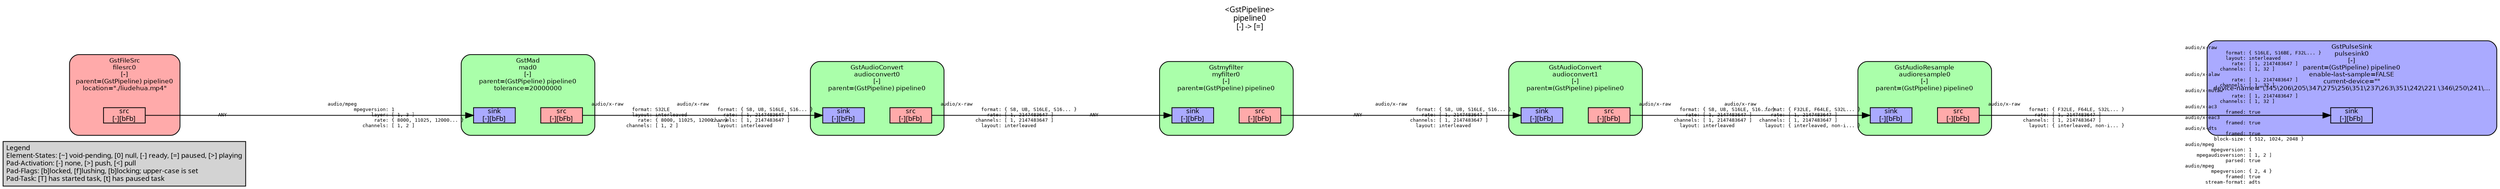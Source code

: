digraph pipeline {
  rankdir=LR;
  fontname="sans";
  fontsize="10";
  labelloc=t;
  nodesep=.1;
  ranksep=.2;
  label="<GstPipeline>\npipeline0\n[-] -> [=]";
  node [style="filled,rounded", shape=box, fontsize="9", fontname="sans", margin="0.0,0.0"];
  edge [labelfontsize="6", fontsize="9", fontname="monospace"];
  
  legend [
    pos="0,0!",
    margin="0.05,0.05",
    style="filled",
    label="Legend\lElement-States: [~] void-pending, [0] null, [-] ready, [=] paused, [>] playing\lPad-Activation: [-] none, [>] push, [<] pull\lPad-Flags: [b]locked, [f]lushing, [b]locking; upper-case is set\lPad-Task: [T] has started task, [t] has paused task\l",
  ];
  subgraph cluster_pulsesink0_0x8d3a80 {
    fontname="Bitstream Vera Sans";
    fontsize="8";
    style="filled,rounded";
    color=black;
    label="GstPulseSink\npulsesink0\n[-]\nparent=(GstPipeline) pipeline0\nenable-last-sample=FALSE\ncurrent-device=\"\"\ndevice-name=\"\\345\\206\\205\\347\\275\\256\\351\\237\\263\\351\\242\\221 \\346\\250\\241\\…";
    subgraph cluster_pulsesink0_0x8d3a80_sink {
      label="";
      style="invis";
      pulsesink0_0x8d3a80_sink_0x8b38f0 [color=black, fillcolor="#aaaaff", label="sink\n[-][bFb]", height="0.2", style="filled,solid"];
    }

    fillcolor="#aaaaff";
  }

  subgraph cluster_audioresample0_0x8c62d0 {
    fontname="Bitstream Vera Sans";
    fontsize="8";
    style="filled,rounded";
    color=black;
    label="GstAudioResample\naudioresample0\n[-]\nparent=(GstPipeline) pipeline0";
    subgraph cluster_audioresample0_0x8c62d0_sink {
      label="";
      style="invis";
      audioresample0_0x8c62d0_sink_0x8b3470 [color=black, fillcolor="#aaaaff", label="sink\n[-][bFb]", height="0.2", style="filled,solid"];
    }

    subgraph cluster_audioresample0_0x8c62d0_src {
      label="";
      style="invis";
      audioresample0_0x8c62d0_src_0x8b36b0 [color=black, fillcolor="#ffaaaa", label="src\n[-][bFb]", height="0.2", style="filled,solid"];
    }

    audioresample0_0x8c62d0_sink_0x8b3470 -> audioresample0_0x8c62d0_src_0x8b36b0 [style="invis"];
    fillcolor="#aaffaa";
  }

  audioresample0_0x8c62d0_src_0x8b36b0 -> pulsesink0_0x8d3a80_sink_0x8b38f0 [labeldistance="10", labelangle="0", label="                                                  ", taillabel="audio/x-raw\l              format: { F32LE, F64LE, S32L... }\l                rate: [ 1, 2147483647 ]\l            channels: [ 1, 2147483647 ]\l              layout: { interleaved, non-i... }\l", headlabel="audio/x-raw\l              format: { S16LE, S16BE, F32L... }\l              layout: interleaved\l                rate: [ 1, 2147483647 ]\l            channels: [ 1, 32 ]\laudio/x-alaw\l                rate: [ 1, 2147483647 ]\l            channels: [ 1, 32 ]\laudio/x-mulaw\l                rate: [ 1, 2147483647 ]\l            channels: [ 1, 32 ]\laudio/x-ac3\l              framed: true\laudio/x-eac3\l              framed: true\laudio/x-dts\l              framed: true\l          block-size: { 512, 1024, 2048 }\laudio/mpeg\l         mpegversion: 1\l    mpegaudioversion: [ 1, 2 ]\l              parsed: true\laudio/mpeg\l         mpegversion: { 2, 4 }\l              framed: true\l       stream-format: adts\l"]
  subgraph cluster_audioconvert1_0x8c28d0 {
    fontname="Bitstream Vera Sans";
    fontsize="8";
    style="filled,rounded";
    color=black;
    label="GstAudioConvert\naudioconvert1\n[-]\nparent=(GstPipeline) pipeline0";
    subgraph cluster_audioconvert1_0x8c28d0_sink {
      label="";
      style="invis";
      audioconvert1_0x8c28d0_sink_0x8b2ff0 [color=black, fillcolor="#aaaaff", label="sink\n[-][bFb]", height="0.2", style="filled,solid"];
    }

    subgraph cluster_audioconvert1_0x8c28d0_src {
      label="";
      style="invis";
      audioconvert1_0x8c28d0_src_0x8b3230 [color=black, fillcolor="#ffaaaa", label="src\n[-][bFb]", height="0.2", style="filled,solid"];
    }

    audioconvert1_0x8c28d0_sink_0x8b2ff0 -> audioconvert1_0x8c28d0_src_0x8b3230 [style="invis"];
    fillcolor="#aaffaa";
  }

  audioconvert1_0x8c28d0_src_0x8b3230 -> audioresample0_0x8c62d0_sink_0x8b3470 [labeldistance="10", labelangle="0", label="                                                  ", taillabel="audio/x-raw\l              format: { S8, U8, S16LE, S16... }\l                rate: [ 1, 2147483647 ]\l            channels: [ 1, 2147483647 ]\l              layout: interleaved\l", headlabel="audio/x-raw\l              format: { F32LE, F64LE, S32L... }\l                rate: [ 1, 2147483647 ]\l            channels: [ 1, 2147483647 ]\l              layout: { interleaved, non-i... }\l"]
  subgraph cluster_myfilter0_0x8c1000 {
    fontname="Bitstream Vera Sans";
    fontsize="8";
    style="filled,rounded";
    color=black;
    label="Gstmyfilter\nmyfilter0\n[-]\nparent=(GstPipeline) pipeline0";
    subgraph cluster_myfilter0_0x8c1000_sink {
      label="";
      style="invis";
      myfilter0_0x8c1000_sink_0x8b2b70 [color=black, fillcolor="#aaaaff", label="sink\n[-][bFb]", height="0.2", style="filled,solid"];
    }

    subgraph cluster_myfilter0_0x8c1000_src {
      label="";
      style="invis";
      myfilter0_0x8c1000_src_0x8b2db0 [color=black, fillcolor="#ffaaaa", label="src\n[-][bFb]", height="0.2", style="filled,solid"];
    }

    myfilter0_0x8c1000_sink_0x8b2b70 -> myfilter0_0x8c1000_src_0x8b2db0 [style="invis"];
    fillcolor="#aaffaa";
  }

  myfilter0_0x8c1000_src_0x8b2db0 -> audioconvert1_0x8c28d0_sink_0x8b2ff0 [labeldistance="10", labelangle="0", label="                                                  ", taillabel="ANY", headlabel="audio/x-raw\l              format: { S8, U8, S16LE, S16... }\l                rate: [ 1, 2147483647 ]\l            channels: [ 1, 2147483647 ]\l              layout: interleaved\l"]
  subgraph cluster_audioconvert0_0x8bed50 {
    fontname="Bitstream Vera Sans";
    fontsize="8";
    style="filled,rounded";
    color=black;
    label="GstAudioConvert\naudioconvert0\n[-]\nparent=(GstPipeline) pipeline0";
    subgraph cluster_audioconvert0_0x8bed50_sink {
      label="";
      style="invis";
      audioconvert0_0x8bed50_sink_0x8b26f0 [color=black, fillcolor="#aaaaff", label="sink\n[-][bFb]", height="0.2", style="filled,solid"];
    }

    subgraph cluster_audioconvert0_0x8bed50_src {
      label="";
      style="invis";
      audioconvert0_0x8bed50_src_0x8b2930 [color=black, fillcolor="#ffaaaa", label="src\n[-][bFb]", height="0.2", style="filled,solid"];
    }

    audioconvert0_0x8bed50_sink_0x8b26f0 -> audioconvert0_0x8bed50_src_0x8b2930 [style="invis"];
    fillcolor="#aaffaa";
  }

  audioconvert0_0x8bed50_src_0x8b2930 -> myfilter0_0x8c1000_sink_0x8b2b70 [labeldistance="10", labelangle="0", label="                                                  ", taillabel="audio/x-raw\l              format: { S8, U8, S16LE, S16... }\l                rate: [ 1, 2147483647 ]\l            channels: [ 1, 2147483647 ]\l              layout: interleaved\l", headlabel="ANY"]
  subgraph cluster_mad0_0x8b42c0 {
    fontname="Bitstream Vera Sans";
    fontsize="8";
    style="filled,rounded";
    color=black;
    label="GstMad\nmad0\n[-]\nparent=(GstPipeline) pipeline0\ntolerance=20000000";
    subgraph cluster_mad0_0x8b42c0_sink {
      label="";
      style="invis";
      mad0_0x8b42c0_sink_0x8b2270 [color=black, fillcolor="#aaaaff", label="sink\n[-][bFb]", height="0.2", style="filled,solid"];
    }

    subgraph cluster_mad0_0x8b42c0_src {
      label="";
      style="invis";
      mad0_0x8b42c0_src_0x8b24b0 [color=black, fillcolor="#ffaaaa", label="src\n[-][bFb]", height="0.2", style="filled,solid"];
    }

    mad0_0x8b42c0_sink_0x8b2270 -> mad0_0x8b42c0_src_0x8b24b0 [style="invis"];
    fillcolor="#aaffaa";
  }

  mad0_0x8b42c0_src_0x8b24b0 -> audioconvert0_0x8bed50_sink_0x8b26f0 [labeldistance="10", labelangle="0", label="                                                  ", taillabel="audio/x-raw\l              format: S32LE\l              layout: interleaved\l                rate: { 8000, 11025, 12000... }\l            channels: [ 1, 2 ]\l", headlabel="audio/x-raw\l              format: { S8, U8, S16LE, S16... }\l                rate: [ 1, 2147483647 ]\l            channels: [ 1, 2147483647 ]\l              layout: interleaved\l"]
  subgraph cluster_filesrc0_0x7a8110 {
    fontname="Bitstream Vera Sans";
    fontsize="8";
    style="filled,rounded";
    color=black;
    label="GstFileSrc\nfilesrc0\n[-]\nparent=(GstPipeline) pipeline0\nlocation=\"./liudehua.mp4\"";
    subgraph cluster_filesrc0_0x7a8110_src {
      label="";
      style="invis";
      filesrc0_0x7a8110_src_0x8b2030 [color=black, fillcolor="#ffaaaa", label="src\n[-][bFb]", height="0.2", style="filled,solid"];
    }

    fillcolor="#ffaaaa";
  }

  filesrc0_0x7a8110_src_0x8b2030 -> mad0_0x8b42c0_sink_0x8b2270 [labeldistance="10", labelangle="0", label="                                                  ", taillabel="ANY", headlabel="audio/mpeg\l         mpegversion: 1\l               layer: [ 1, 3 ]\l                rate: { 8000, 11025, 12000... }\l            channels: [ 1, 2 ]\l"]
}

